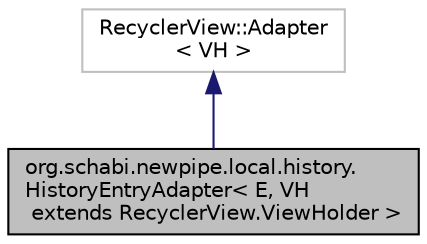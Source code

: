 digraph "org.schabi.newpipe.local.history.HistoryEntryAdapter&lt; E, VH extends RecyclerView.ViewHolder &gt;"
{
 // LATEX_PDF_SIZE
  edge [fontname="Helvetica",fontsize="10",labelfontname="Helvetica",labelfontsize="10"];
  node [fontname="Helvetica",fontsize="10",shape=record];
  Node2 [label="org.schabi.newpipe.local.history.\lHistoryEntryAdapter\< E, VH\l extends RecyclerView.ViewHolder \>",height=0.2,width=0.4,color="black", fillcolor="grey75", style="filled", fontcolor="black",tooltip=" "];
  Node3 -> Node2 [dir="back",color="midnightblue",fontsize="10",style="solid",fontname="Helvetica"];
  Node3 [label="RecyclerView::Adapter\l\< VH \>",height=0.2,width=0.4,color="grey75", fillcolor="white", style="filled",tooltip=" "];
}
